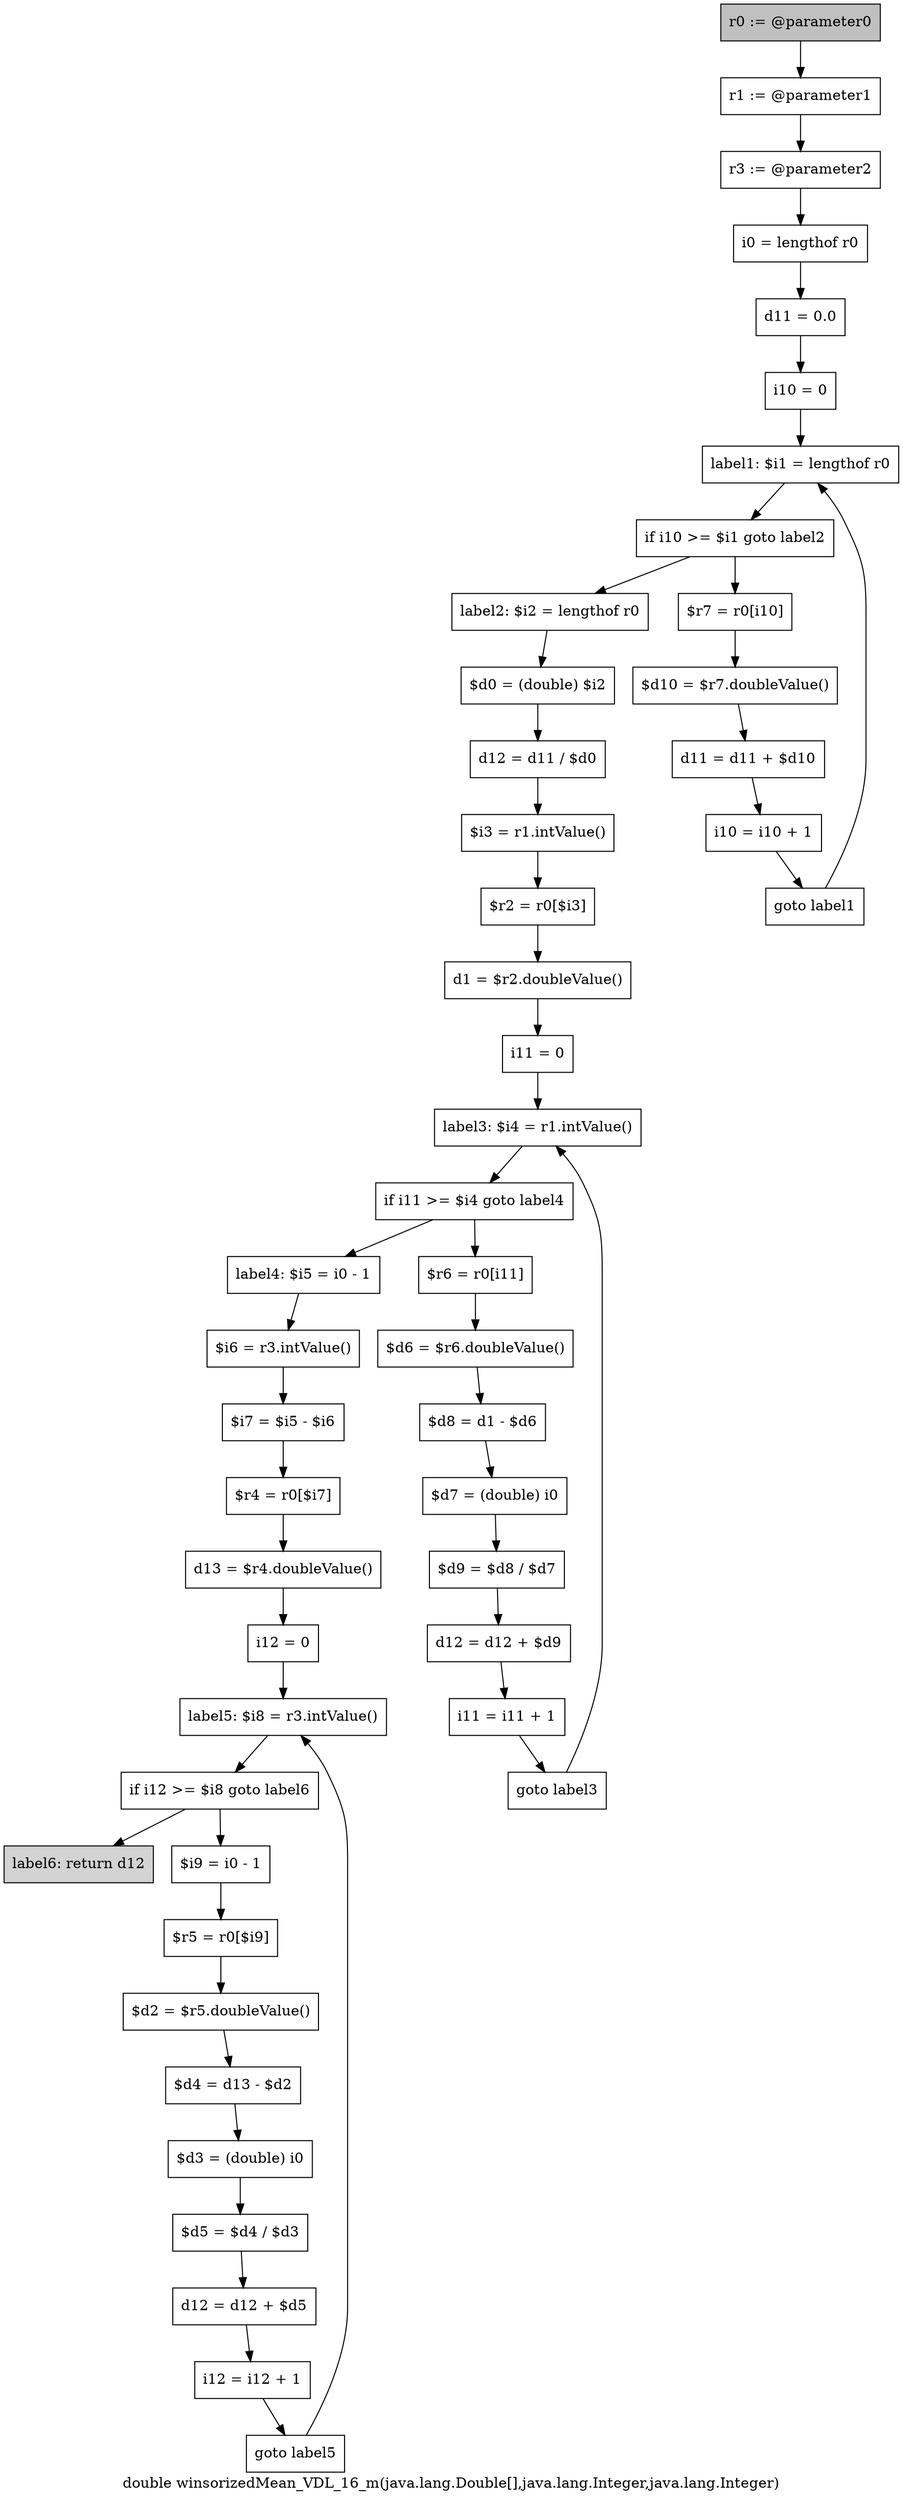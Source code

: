 digraph "double winsorizedMean_VDL_16_m(java.lang.Double[],java.lang.Integer,java.lang.Integer)" {
    label="double winsorizedMean_VDL_16_m(java.lang.Double[],java.lang.Integer,java.lang.Integer)";
    node [shape=box];
    "0" [style=filled,fillcolor=gray,label="r0 := @parameter0",];
    "1" [label="r1 := @parameter1",];
    "0"->"1";
    "2" [label="r3 := @parameter2",];
    "1"->"2";
    "3" [label="i0 = lengthof r0",];
    "2"->"3";
    "4" [label="d11 = 0.0",];
    "3"->"4";
    "5" [label="i10 = 0",];
    "4"->"5";
    "6" [label="label1: $i1 = lengthof r0",];
    "5"->"6";
    "7" [label="if i10 >= $i1 goto label2",];
    "6"->"7";
    "8" [label="$r7 = r0[i10]",];
    "7"->"8";
    "13" [label="label2: $i2 = lengthof r0",];
    "7"->"13";
    "9" [label="$d10 = $r7.doubleValue()",];
    "8"->"9";
    "10" [label="d11 = d11 + $d10",];
    "9"->"10";
    "11" [label="i10 = i10 + 1",];
    "10"->"11";
    "12" [label="goto label1",];
    "11"->"12";
    "12"->"6";
    "14" [label="$d0 = (double) $i2",];
    "13"->"14";
    "15" [label="d12 = d11 / $d0",];
    "14"->"15";
    "16" [label="$i3 = r1.intValue()",];
    "15"->"16";
    "17" [label="$r2 = r0[$i3]",];
    "16"->"17";
    "18" [label="d1 = $r2.doubleValue()",];
    "17"->"18";
    "19" [label="i11 = 0",];
    "18"->"19";
    "20" [label="label3: $i4 = r1.intValue()",];
    "19"->"20";
    "21" [label="if i11 >= $i4 goto label4",];
    "20"->"21";
    "22" [label="$r6 = r0[i11]",];
    "21"->"22";
    "30" [label="label4: $i5 = i0 - 1",];
    "21"->"30";
    "23" [label="$d6 = $r6.doubleValue()",];
    "22"->"23";
    "24" [label="$d8 = d1 - $d6",];
    "23"->"24";
    "25" [label="$d7 = (double) i0",];
    "24"->"25";
    "26" [label="$d9 = $d8 / $d7",];
    "25"->"26";
    "27" [label="d12 = d12 + $d9",];
    "26"->"27";
    "28" [label="i11 = i11 + 1",];
    "27"->"28";
    "29" [label="goto label3",];
    "28"->"29";
    "29"->"20";
    "31" [label="$i6 = r3.intValue()",];
    "30"->"31";
    "32" [label="$i7 = $i5 - $i6",];
    "31"->"32";
    "33" [label="$r4 = r0[$i7]",];
    "32"->"33";
    "34" [label="d13 = $r4.doubleValue()",];
    "33"->"34";
    "35" [label="i12 = 0",];
    "34"->"35";
    "36" [label="label5: $i8 = r3.intValue()",];
    "35"->"36";
    "37" [label="if i12 >= $i8 goto label6",];
    "36"->"37";
    "38" [label="$i9 = i0 - 1",];
    "37"->"38";
    "47" [style=filled,fillcolor=lightgray,label="label6: return d12",];
    "37"->"47";
    "39" [label="$r5 = r0[$i9]",];
    "38"->"39";
    "40" [label="$d2 = $r5.doubleValue()",];
    "39"->"40";
    "41" [label="$d4 = d13 - $d2",];
    "40"->"41";
    "42" [label="$d3 = (double) i0",];
    "41"->"42";
    "43" [label="$d5 = $d4 / $d3",];
    "42"->"43";
    "44" [label="d12 = d12 + $d5",];
    "43"->"44";
    "45" [label="i12 = i12 + 1",];
    "44"->"45";
    "46" [label="goto label5",];
    "45"->"46";
    "46"->"36";
}
